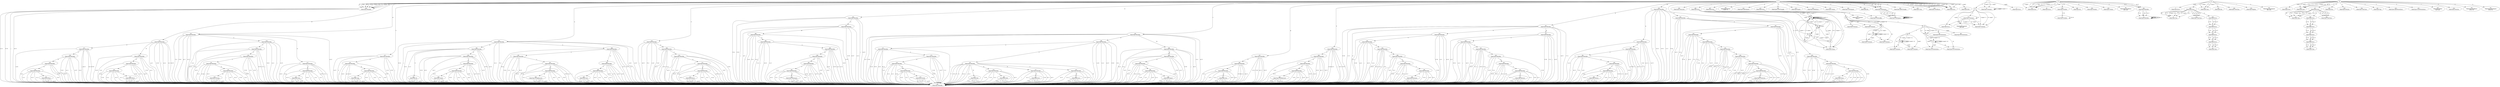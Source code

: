 digraph DFA {
    "404" [label="404\nTokenType.Identifier"]
    "405" [label="405\nTokenType.Semicolon"]
    "406" [label="406\nTokenType.Error"]
    "407" [label="407\nTokenType.Error"]
    "10" [label="10\nTokenType.Error"]
    "408" [label="408\nTokenType.ReStart\nGOTO 79"]
    "410" [label="410\nTokenType.OpenSquare"]
    "15" [label="15\nTokenType.Comment"]
    "412" [label="412\nTokenType.Error"]
    "409" [label="409\nTokenType.CloseTriangle"]
    "413" [label="413\nTokenType.Equals"]
    "17" [label="17\nTokenType.Error"]
    "414" [label="414\nTokenType.OpenBrace"]
    "411" [label="411\nTokenType.Comma"]
    "415" [label="415\nTokenType.Identifier"]
    "416" [label="416\nTokenType.Identifier"]
    "417" [label="417\nTokenType.Identifier"]
    "419" [label="419\nTokenType.CloseSquare"]
    "420" [label="420\nTokenType.Dot"]
    "24" [label="24\nTokenType.Identifier"]
    "421" [label="421\nTokenType.Identifier"]
    "418" [label="418\nTokenType.Identifier"]
    "422" [label="422\nTokenType.Whitespace"]
    "423" [label="423\nTokenType.OpenTriangle"]
    "424" [label="424\nTokenType.Identifier"]
    "425" [label="425\nTokenType.Colon"]
    "426" [label="426\nTokenType.Identifier"]
    "427" [label="427\nTokenType.Identifier"]
    "429" [label="429\nTokenType.CloseBrace"]
    "430" [label="430\nTokenType.Identifier"]
    "34" [label="34\nTokenType.Number"]
    "431" [label="431\nTokenType.Identifier"]
    "428" [label="428\nTokenType.Identifier"]
    "433" [label="433\nTokenType.Identifier"]
    "397" [label="397\nTokenType.Identifier"]
    "494" [label="494\nTokenType.Namespace"]
    "444" [label="444\nTokenType.Identifier"]
    "436" [label="436\nTokenType.Identifier"]
    "40" [label="40\nTokenType.Error"]
    "437" [label="437\nTokenType.Identifier"]
    "434" [label="434\nTokenType.Identifier"]
    "438" [label="438\nTokenType.Identifier"]
    "439" [label="439\nTokenType.Automata"]
    "432" [label="432\nTokenType.Identifier"]
    "38" [label="38\nTokenType.Error"]
    "435" [label="435\nTokenType.Identifier"]
    "440" [label="440\nTokenType.Identifier"]
    "441" [label="441\nTokenType.Identifier"]
    "442" [label="442\nTokenType.Identifier"]
    "443" [label="443\nTokenType.Identifier"]
    "445" [label="445\nTokenType.Abstract"]
    "446" [label="446\nTokenType.Identifier"]
    "447" [label="447\nTokenType.Identifier"]
    "448" [label="448\nTokenType.Identifier"]
    "451" [label="451\nTokenType.Identifier"]
    "55" [label="55\nTokenType.Char"]
    "452" [label="452\nTokenType.Identifier"]
    "449" [label="449\nTokenType.FloatKeyword"]
    "453" [label="453\nTokenType.Identifier"]
    "454" [label="454\nTokenType.Identifier"]
    "455" [label="455\nTokenType.Identifier"]
    "456" [label="456\nTokenType.Identifier"]
    "457" [label="457\nTokenType.Identifier"]
    "458" [label="458\nTokenType.Identifier"]
    "459" [label="459\nTokenType.Production"]
    "450" [label="450\nTokenType.Identifier"]
    "460" [label="460\nTokenType.Identifier"]
    "461" [label="461\nTokenType.Identifier"]
    "462" [label="462\nTokenType.Identifier"]
    "463" [label="463\nTokenType.Identifier"]
    "464" [label="464\nTokenType.Pattern"]
    "496" [label="496\nTokenType.Identifier"]
    "465" [label="465\nTokenType.Identifier"]
    "467" [label="467\nTokenType.Goto"]
    "72" [label="72\nTokenType.Char"]
    "469" [label="469\nTokenType.Identifier"]
    "466" [label="466\nTokenType.Identifier"]
    "472" [label="472\nTokenType.Identifier"]
    "473" [label="473\nTokenType.Identifier"]
    "77" [label="77\nTokenType.Error"]
    "474" [label="474\nTokenType.Identifier"]
    "471" [label="471\nTokenType.Identifier"]
    "475" [label="475\nTokenType.Include"]
    "470" [label="470\nTokenType.Identifier"]
    "478" [label="478\nTokenType.Int8"]
    "479" [label="479\nTokenType.Identifier"]
    "480" [label="480\nTokenType.Int64"]
    "477" [label="477\nTokenType.Identifier"]
    "481" [label="481\nTokenType.Int32"]
    "476" [label="476\nTokenType.Identifier"]
    "482" [label="482\nTokenType.Int16"]
    "468" [label="468\nTokenType.Identifier"]
    "483" [label="483\nTokenType.Identifier"]
    "484" [label="484\nTokenType.Identifier"]
    "485" [label="485\nTokenType.Identifier"]
    "486" [label="486\nTokenType.Import"]
    "487" [label="487\nTokenType.Identifier"]
    "488" [label="488\nTokenType.Identifier"]
    "489" [label="489\nTokenType.Identifier"]
    "490" [label="490\nTokenType.Identifier"]
    "491" [label="491\nTokenType.Identifier"]
    "492" [label="492\nTokenType.Identifier"]
    "493" [label="493\nTokenType.Identifier"]
    "497" [label="497\nTokenType.Identifier"]
    "104" [label="104\nTokenType.Char"]
    "501" [label="501\nTokenType.Identifier"]
    "498" [label="498\nTokenType.Identifier"]
    "305" [label="305\nTokenType.ProducedBy"]
    "502" [label="502\nTokenType.Identifier"]
    "499" [label="499\nTokenType.Identifier"]
    "503" [label="503\nTokenType.StringKeyword"]
    "495" [label="495\nTokenType.Identifier"]
    "504" [label="504\nTokenType.Set"]
    "505" [label="505\nTokenType.Identifier"]
    "506" [label="506\nTokenType.Identifier"]
    "507" [label="507\nTokenType.Identifier"]
    "508" [label="508\nTokenType.Sealed"]
    "510" [label="510\nTokenType.Identifier"]
    "511" [label="511\nTokenType.Identifier"]
    "512" [label="512\nTokenType.Identifier"]
    "513" [label="513\nTokenType.Return"]
    "518" [label="518\nTokenType.Identifier"]
    "121" [label="121\nTokenType.Char"]
    "515" [label="515\nTokenType.Identifier"]
    "509" [label="509\nTokenType.Identifier"]
    "322" [label="322\nTokenType.Comment\nGOTO 1"]
    "519" [label="519\nTokenType.Identifier"]
    "516" [label="516\nTokenType.Type"]
    "523" [label="523\nTokenType.WString"]
    "126" [label="126\nTokenType.Error"]
    "520" [label="520\nTokenType.Identifier"]
    "521" [label="521\nTokenType.Identifier"]
    "522" [label="522\nTokenType.Identifier"]
    "514" [label="514\nTokenType.Identifier"]
    "517" [label="517\nTokenType.Identifier"]
    "130" [label="130\nTokenType.Whitespace"]
    "527" [label="527\nTokenType.Identifier"]
    "524" [label="524\nTokenType.Identifier"]
    "331" [label="331\nTokenType.Comment"]
    "528" [label="528\nTokenType.Identifier"]
    "525" [label="525\nTokenType.Word"]
    "529" [label="529\nTokenType.Identifier"]
    "530" [label="530\nTokenType.Identifier"]
    "531" [label="531\nTokenType.DFloat"]
    "329" [label="329\nTokenType.Comment"]
    "526" [label="526\nTokenType.Identifier"]
    "532" [label="532\nTokenType.Identifier"]
    "533" [label="533\nTokenType.Identifier"]
    "535" [label="535\nTokenType.Char"]
    "340" [label="340\nTokenType.Comment"]
    "537" [label="537\nTokenType.Error"]
    "534" [label="534\nTokenType.DWord"]
    "538" [label="538\nTokenType.Plus"]
    "342" [label="342\nTokenType.Comment"]
    "539" [label="539\nTokenType.Asterisk"]
    "536" [label="536\nTokenType.CharClass"]
    "541" [label="541\nTokenType.Pipe"]
    "543" [label="543\nTokenType.OpenParenthesis"]
    "545" [label="545\nTokenType.CloseParenthesis"]
    "549" [label="549\nTokenType.Error"]
    "352" [label="352\nTokenType.Comment"]
    "546" [label="546\nTokenType.ReEnd\nRETURN"]
    "547" [label="547\nTokenType.Char"]
    "551" [label="551\nTokenType.Hat"]
    "354" [label="354\nTokenType.Comment"]
    "548" [label="548\nTokenType.CharClass"]
    "550" [label="550\nTokenType.Hyphen"]
    "552" [label="552\nTokenType.CloseSquare\nRETURN"]
    "553" [label="553\nTokenType.CharClass"]
    "554" [label="554\nTokenType.Error"]
    "558" [label="558\nTokenType.Number"]
    "361" [label="361\nTokenType.Documentation"]
    "555" [label="555\nTokenType.Error"]
    "556" [label="556\nTokenType.Error"]
    "560" [label="560\nTokenType.Dot"]
    "363" [label="363\nTokenType.Documentation"]
    "557" [label="557\nTokenType.Error"]
    "572" [label="572\nTokenType.Comment"]
    "375" [label="375\nTokenType.Documentation"]
    "563" [label="563\nTokenType.Number"]
    "574" [label="574\nTokenType.Identifier"]
    "377" [label="377\nTokenType.String"]
    "565" [label="565\nTokenType.Error"]
    "399" [label="399\nTokenType.Error"]
    "2" [label="2\nTokenType.Comment\nRETURN"]
    "566" [label="566\nTokenType.Error"]
    "373" [label="373\nTokenType.Documentation"]
    "567" [label="567\nTokenType.Error"]
    "568" [label="568\nTokenType.Error"]
    "559" [label="559\nTokenType.Comma"]
    "561" [label="561\nTokenType.CloseBrace\nRETURN"]
    "403" [label="403\nTokenType.Identifier"]
    "6" [label="6\nTokenType.Comment"]
    "564" [label="564\nTokenType.CharClass"]
    "544" [label="544\nTokenType.Question"]
    "500" [label="500\nTokenType.Start"]
    "540" [label="540\nTokenType.OpenBrace\nGOTO 19"]
    "575" [label="575\nTokenType.Enum"]
    "573" [label="573\nTokenType.Identifier"]
    "562" [label="562\nTokenType.Identifier"]
    "542" [label="542\nTokenType.OpenSquare\nGOTO 42"]
    "401" [label="401\nTokenType.EOD"]
    "0"->"401" [label="<eod>"]
    "0"->"399" [label="'|'"]
    "0"->"399" [label="'`'"]
    "0"->"399" [label="'^'"]
    "0"->"399" [label="'\\'"]
    "0"->"399" [label="'!'"]
    "0"->"399" [label="'0'-'9'"]
    "0"->"403" [label="'e'"]
    "0"->"399" [label="'<start>'-'\\b'"]
    "0"->"399" [label="'~'-'<end>'"]
    "0"->"404" [label="'_'"]
    "0"->"404" [label="'x'-'z'"]
    "0"->"404" [label="'q'"]
    "0"->"404" [label="'o'"]
    "0"->"405" [label="';'"]
    "0"->"404" [label="'j'-'m'"]
    "0"->"404" [label="'b'-'c'"]
    "0"->"406" [label="'\"'"]
    "0"->"404" [label="'u'-'v'"]
    "0"->"407" [label="'/'"]
    "0"->"408" [label="'''"]
    "0"->"409" [label="'>'"]
    "0"->"410" [label="'['"]
    "0"->"411" [label="','"]
    "0"->"412" [label="'-'"]
    "0"->"413" [label="'='"]
    "0"->"414" [label="'{'"]
    "0"->"415" [label="'d'"]
    "0"->"416" [label="'w'"]
    "0"->"417" [label="'t'"]
    "0"->"418" [label="'r'"]
    "0"->"399" [label="'\\x14'-'\\x31'"]
    "0"->"419" [label="']'"]
    "0"->"420" [label="'.'"]
    "0"->"421" [label="'s'"]
    "0"->"422" [label="'\\f'"]
    "0"->"399" [label="'#'-'&'"]
    "0"->"423" [label="'<'"]
    "0"->"424" [label="'n'"]
    "0"->"422" [label="'\\r'"]
    "0"->"425" [label="':'"]
    "0"->"422" [label="'\\v'"]
    "0"->"426" [label="'i'"]
    "0"->"422" [label="'\\t'"]
    "0"->"427" [label="'g'"]
    "0"->"399" [label="'('-'+'"]
    "0"->"399" [label="'?'-'@'"]
    "0"->"428" [label="'p'"]
    "0"->"404" [label="'A'-'Z'"]
    "0"->"422" [label="' '"]
    "0"->"429" [label="'}'"]
    "0"->"430" [label="'f'"]
    "0"->"404" [label="'h'"]
    "0"->"422" [label="'\\n'"]
    "0"->"431" [label="'a'"]
    "1"->"15" [label="'<start>'-')'"]
    "1"->"17" [label="<eod>"]
    "1"->"15" [label="'+'-'<end>'"]
    "1"->"571" [label="'*'"]
    "15"->"15" [label="'+'-'<end>'"]
    "15"->"15" [label="'<start>'-')'"]
    "19"->"40" [label="'~'-'<end>'"]
    "19"->"40" [label="'`'"]
    "19"->"40" [label="'['-'^'"]
    "19"->"40" [label="':'-'@'"]
    "19"->"558" [label="'1'-'9'"]
    "19"->"40" [label="'/'"]
    "19"->"40" [label="'-'"]
    "19"->"38" [label="<eod>"]
    "19"->"559" [label="','"]
    "19"->"560" [label="'.'"]
    "19"->"561" [label="'}'"]
    "19"->"40" [label="'<start>'-'+'"]
    "19"->"562" [label="'a'-'z'"]
    "19"->"562" [label="'_'"]
    "19"->"40" [label="'{'-'|'"]
    "19"->"562" [label="'A'-'Z'"]
    "19"->"563" [label="'0'"]
    "24"->"24" [label="'0'-'9'"]
    "24"->"24" [label="'_'"]
    "24"->"24" [label="'A'-'Z'"]
    "24"->"24" [label="'a'-'z'"]
    "34"->"34" [label="'0'-'9'"]
    "42"->"547" [label="'_'-'<end>'"]
    "42"->"547" [label="'/'-'['"]
    "42"->"547" [label="'<start>'-','"]
    "42"->"548" [label="'.'"]
    "42"->"549" [label="'\\'"]
    "42"->"77" [label="<eod>"]
    "42"->"550" [label="'-'"]
    "42"->"551" [label="'^'"]
    "42"->"552" [label="']'"]
    "79"->"126" [label="<eod>"]
    "79"->"535" [label="'}'-'<end>'"]
    "79"->"535" [label="']'-'z'"]
    "79"->"535" [label="','-'-'"]
    "79"->"536" [label="'.'"]
    "79"->"537" [label="'\\'"]
    "79"->"535" [label="'/'-'>'"]
    "79"->"538" [label="'+'"]
    "79"->"535" [label="'<start>'-'&'"]
    "79"->"539" [label="'*'"]
    "79"->"535" [label="'@'-'Z'"]
    "79"->"540" [label="'{'"]
    "79"->"541" [label="'|'"]
    "79"->"542" [label="'['"]
    "79"->"543" [label="'('"]
    "79"->"544" [label="'?'"]
    "79"->"545" [label="')'"]
    "79"->"546" [label="'''"]
    "130"->"130" [label="'\\f'"]
    "130"->"130" [label="'\\v'"]
    "130"->"130" [label="'\\r'"]
    "130"->"130" [label="' '"]
    "130"->"130" [label="'\\n'"]
    "130"->"130" [label="'\\t'"]
    "335"->"340" [label="'\\n'"]
    "335"->"338" [label="'\\v'-'<end>'"]
    "335"->"342" [label="<eod>"]
    "335"->"338" [label="'<start>'-'\\t'"]
    "338"->"340" [label="'\\n'"]
    "338"->"338" [label="'\\v'-'<end>'"]
    "338"->"342" [label="<eod>"]
    "338"->"338" [label="'<start>'-'\\t'"]
    "346"->"352" [label="'\\n'"]
    "346"->"350" [label="'\\v'-'<end>'"]
    "346"->"354" [label="<eod>"]
    "346"->"350" [label="'<start>'-'\\t'"]
    "350"->"352" [label="'\\n'"]
    "350"->"350" [label="'\\v'-'<end>'"]
    "350"->"354" [label="<eod>"]
    "350"->"350" [label="'<start>'-'\\t'"]
    "367"->"373" [label="'\\n'"]
    "367"->"371" [label="'\\v'-'<end>'"]
    "367"->"375" [label="<eod>"]
    "367"->"371" [label="'<start>'-'\\t'"]
    "371"->"373" [label="'\\n'"]
    "371"->"371" [label="'\\v'-'<end>'"]
    "371"->"375" [label="<eod>"]
    "371"->"371" [label="'<start>'-'\\t'"]
    "386"->"386" [label="']'-'<end>'"]
    "386"->"386" [label="'#'-'['"]
    "386"->"377" [label="'\"'"]
    "386"->"388" [label="<eod>"]
    "386"->"389" [label="'\\'"]
    "386"->"386" [label="'<start>'-'!'"]
    "388"->"386" [label="']'-'<end>'"]
    "388"->"386" [label="'#'-'['"]
    "388"->"377" [label="'\"'"]
    "388"->"388" [label="<eod>"]
    "388"->"389" [label="'\\'"]
    "388"->"386" [label="'<start>'-'!'"]
    "389"->"391" [label="'<start>'-'<end>'"]
    "389"->"393" [label="<eod>"]
    "391"->"386" [label="']'-'<end>'"]
    "391"->"386" [label="'#'-'['"]
    "391"->"377" [label="'\"'"]
    "391"->"388" [label="<eod>"]
    "391"->"389" [label="'\\'"]
    "391"->"386" [label="'<start>'-'!'"]
    "393"->"386" [label="']'-'<end>'"]
    "393"->"386" [label="'#'-'['"]
    "393"->"377" [label="'\"'"]
    "393"->"388" [label="<eod>"]
    "393"->"389" [label="'\\'"]
    "393"->"386" [label="'<start>'-'!'"]
    "397"->"397" [label="'0'-'9'"]
    "397"->"397" [label="'_'"]
    "397"->"397" [label="'A'-'Z'"]
    "397"->"397" [label="'a'-'z'"]
    "403"->"397" [label="'0'-'9'"]
    "403"->"397" [label="'o'-'z'"]
    "403"->"397" [label="'a'-'m'"]
    "403"->"397" [label="'_'"]
    "403"->"397" [label="'A'-'Z'"]
    "403"->"573" [label="'n'"]
    "404"->"397" [label="'0'-'9'"]
    "404"->"397" [label="'_'"]
    "404"->"397" [label="'A'-'Z'"]
    "404"->"397" [label="'a'-'z'"]
    "406"->"386" [label="']'-'<end>'"]
    "406"->"386" [label="'#'-'['"]
    "406"->"377" [label="'\"'"]
    "406"->"388" [label="<eod>"]
    "406"->"389" [label="'\\'"]
    "406"->"386" [label="'<start>'-'!'"]
    "407"->"322" [label="'*'"]
    "407"->"569" [label="'/'"]
    "412"->"305" [label="'>'"]
    "415"->"397" [label="'_'"]
    "415"->"397" [label="'a'-'e'"]
    "415"->"397" [label="'x'-'z'"]
    "415"->"397" [label="'A'-'Z'"]
    "415"->"397" [label="'g'-'v'"]
    "415"->"526" [label="'w'"]
    "415"->"397" [label="'0'-'9'"]
    "415"->"527" [label="'f'"]
    "416"->"397" [label="'_'"]
    "416"->"397" [label="'A'-'Z'"]
    "416"->"397" [label="'t'-'z'"]
    "416"->"397" [label="'0'-'9'"]
    "416"->"397" [label="'p'-'r'"]
    "416"->"397" [label="'a'-'n'"]
    "416"->"517" [label="'o'"]
    "416"->"518" [label="'s'"]
    "417"->"397" [label="'0'-'9'"]
    "417"->"397" [label="'_'"]
    "417"->"397" [label="'A'-'Z'"]
    "417"->"397" [label="'z'"]
    "417"->"397" [label="'a'-'x'"]
    "417"->"514" [label="'y'"]
    "418"->"397" [label="'0'-'9'"]
    "418"->"397" [label="'_'"]
    "418"->"397" [label="'A'-'Z'"]
    "418"->"509" [label="'e'"]
    "418"->"397" [label="'f'-'z'"]
    "418"->"397" [label="'a'-'d'"]
    "421"->"397" [label="'0'-'9'"]
    "421"->"397" [label="'_'"]
    "421"->"397" [label="'u'-'z'"]
    "421"->"397" [label="'f'-'s'"]
    "421"->"397" [label="'a'-'d'"]
    "421"->"495" [label="'e'"]
    "421"->"397" [label="'A'-'Z'"]
    "421"->"496" [label="'t'"]
    "422"->"130" [label="'\\f'"]
    "422"->"130" [label="'\\v'"]
    "422"->"130" [label="'\\r'"]
    "422"->"130" [label="' '"]
    "422"->"130" [label="'\\n'"]
    "422"->"130" [label="'\\t'"]
    "424"->"397" [label="'0'-'9'"]
    "424"->"397" [label="'_'"]
    "424"->"397" [label="'A'-'Z'"]
    "424"->"397" [label="'b'-'z'"]
    "424"->"487" [label="'a'"]
    "426"->"397" [label="'0'-'9'"]
    "426"->"397" [label="'_'"]
    "426"->"397" [label="'o'-'z'"]
    "426"->"468" [label="'m'"]
    "426"->"397" [label="'A'-'Z'"]
    "426"->"397" [label="'a'-'l'"]
    "426"->"469" [label="'n'"]
    "427"->"397" [label="'0'-'9'"]
    "427"->"397" [label="'p'-'z'"]
    "427"->"397" [label="'_'"]
    "427"->"397" [label="'A'-'Z'"]
    "427"->"397" [label="'a'-'n'"]
    "427"->"465" [label="'o'"]
    "428"->"397" [label="'_'"]
    "428"->"397" [label="'A'-'Z'"]
    "428"->"397" [label="'0'-'9'"]
    "428"->"397" [label="'s'-'z'"]
    "428"->"397" [label="'b'-'q'"]
    "428"->"450" [label="'a'"]
    "428"->"451" [label="'r'"]
    "430"->"397" [label="'_'"]
    "430"->"397" [label="'A'-'Z'"]
    "430"->"397" [label="'0'-'9'"]
    "430"->"397" [label="'a'-'k'"]
    "430"->"397" [label="'m'-'z'"]
    "430"->"446" [label="'l'"]
    "431"->"397" [label="'A'-'Z'"]
    "431"->"432" [label="'b'"]
    "431"->"397" [label="'v'-'z'"]
    "431"->"397" [label="'0'-'9'"]
    "431"->"397" [label="'c'-'t'"]
    "431"->"397" [label="'a'"]
    "431"->"397" [label="'_'"]
    "431"->"433" [label="'u'"]
    "432"->"397" [label="'0'-'9'"]
    "432"->"397" [label="'t'-'z'"]
    "432"->"397" [label="'_'"]
    "432"->"397" [label="'A'-'Z'"]
    "432"->"440" [label="'s'"]
    "432"->"397" [label="'a'-'r'"]
    "433"->"397" [label="'0'-'9'"]
    "433"->"397" [label="'a'-'s'"]
    "433"->"397" [label="'_'"]
    "433"->"434" [label="'t'"]
    "433"->"397" [label="'A'-'Z'"]
    "433"->"397" [label="'u'-'z'"]
    "434"->"397" [label="'0'-'9'"]
    "434"->"397" [label="'p'-'z'"]
    "434"->"397" [label="'_'"]
    "434"->"397" [label="'A'-'Z'"]
    "434"->"397" [label="'a'-'n'"]
    "434"->"435" [label="'o'"]
    "435"->"397" [label="'0'-'9'"]
    "435"->"397" [label="'A'-'Z'"]
    "435"->"397" [label="'n'-'z'"]
    "435"->"436" [label="'m'"]
    "435"->"397" [label="'_'"]
    "435"->"397" [label="'a'-'l'"]
    "436"->"397" [label="'0'-'9'"]
    "436"->"397" [label="'_'"]
    "436"->"397" [label="'A'-'Z'"]
    "436"->"397" [label="'b'-'z'"]
    "436"->"437" [label="'a'"]
    "437"->"397" [label="'0'-'9'"]
    "437"->"397" [label="'a'-'s'"]
    "437"->"397" [label="'_'"]
    "437"->"438" [label="'t'"]
    "437"->"397" [label="'A'-'Z'"]
    "437"->"397" [label="'u'-'z'"]
    "438"->"397" [label="'0'-'9'"]
    "438"->"397" [label="'_'"]
    "438"->"397" [label="'A'-'Z'"]
    "438"->"397" [label="'b'-'z'"]
    "438"->"439" [label="'a'"]
    "439"->"397" [label="'0'-'9'"]
    "439"->"397" [label="'_'"]
    "439"->"397" [label="'A'-'Z'"]
    "439"->"397" [label="'a'-'z'"]
    "440"->"397" [label="'0'-'9'"]
    "440"->"397" [label="'a'-'s'"]
    "440"->"397" [label="'_'"]
    "440"->"441" [label="'t'"]
    "440"->"397" [label="'A'-'Z'"]
    "440"->"397" [label="'u'-'z'"]
    "441"->"397" [label="'0'-'9'"]
    "441"->"397" [label="'s'-'z'"]
    "441"->"442" [label="'r'"]
    "441"->"397" [label="'_'"]
    "441"->"397" [label="'A'-'Z'"]
    "441"->"397" [label="'a'-'q'"]
    "442"->"397" [label="'0'-'9'"]
    "442"->"397" [label="'_'"]
    "442"->"397" [label="'A'-'Z'"]
    "442"->"397" [label="'b'-'z'"]
    "442"->"443" [label="'a'"]
    "443"->"397" [label="'0'-'9'"]
    "443"->"397" [label="'d'-'z'"]
    "443"->"444" [label="'c'"]
    "443"->"397" [label="'_'"]
    "443"->"397" [label="'A'-'Z'"]
    "443"->"397" [label="'a'-'b'"]
    "444"->"397" [label="'0'-'9'"]
    "444"->"397" [label="'a'-'s'"]
    "444"->"397" [label="'_'"]
    "444"->"445" [label="'t'"]
    "444"->"397" [label="'A'-'Z'"]
    "444"->"397" [label="'u'-'z'"]
    "445"->"397" [label="'0'-'9'"]
    "445"->"397" [label="'_'"]
    "445"->"397" [label="'A'-'Z'"]
    "445"->"397" [label="'a'-'z'"]
    "446"->"397" [label="'0'-'9'"]
    "446"->"397" [label="'p'-'z'"]
    "446"->"397" [label="'_'"]
    "446"->"397" [label="'A'-'Z'"]
    "446"->"447" [label="'o'"]
    "446"->"397" [label="'a'-'n'"]
    "447"->"397" [label="'0'-'9'"]
    "447"->"397" [label="'_'"]
    "447"->"397" [label="'A'-'Z'"]
    "447"->"397" [label="'b'-'z'"]
    "447"->"448" [label="'a'"]
    "448"->"397" [label="'0'-'9'"]
    "448"->"397" [label="'a'-'s'"]
    "448"->"397" [label="'_'"]
    "448"->"449" [label="'t'"]
    "448"->"397" [label="'A'-'Z'"]
    "448"->"397" [label="'u'-'z'"]
    "449"->"397" [label="'0'-'9'"]
    "449"->"397" [label="'_'"]
    "449"->"397" [label="'A'-'Z'"]
    "449"->"397" [label="'a'-'z'"]
    "450"->"397" [label="'0'-'9'"]
    "450"->"397" [label="'a'-'s'"]
    "450"->"397" [label="'_'"]
    "450"->"460" [label="'t'"]
    "450"->"397" [label="'A'-'Z'"]
    "450"->"397" [label="'u'-'z'"]
    "451"->"397" [label="'0'-'9'"]
    "451"->"397" [label="'p'-'z'"]
    "451"->"397" [label="'_'"]
    "451"->"397" [label="'A'-'Z'"]
    "451"->"452" [label="'o'"]
    "451"->"397" [label="'a'-'n'"]
    "452"->"397" [label="'0'-'9'"]
    "452"->"397" [label="'_'"]
    "452"->"397" [label="'e'-'z'"]
    "452"->"397" [label="'a'-'c'"]
    "452"->"397" [label="'A'-'Z'"]
    "452"->"453" [label="'d'"]
    "453"->"397" [label="'0'-'9'"]
    "453"->"454" [label="'u'"]
    "453"->"397" [label="'_'"]
    "453"->"397" [label="'A'-'Z'"]
    "453"->"397" [label="'v'-'z'"]
    "453"->"397" [label="'a'-'t'"]
    "454"->"397" [label="'0'-'9'"]
    "454"->"397" [label="'d'-'z'"]
    "454"->"397" [label="'_'"]
    "454"->"397" [label="'A'-'Z'"]
    "454"->"397" [label="'a'-'b'"]
    "454"->"455" [label="'c'"]
    "455"->"397" [label="'0'-'9'"]
    "455"->"397" [label="'a'-'s'"]
    "455"->"397" [label="'_'"]
    "455"->"456" [label="'t'"]
    "455"->"397" [label="'A'-'Z'"]
    "455"->"397" [label="'u'-'z'"]
    "456"->"397" [label="'0'-'9'"]
    "456"->"397" [label="'j'-'z'"]
    "456"->"397" [label="'a'-'h'"]
    "456"->"397" [label="'_'"]
    "456"->"397" [label="'A'-'Z'"]
    "456"->"457" [label="'i'"]
    "457"->"397" [label="'0'-'9'"]
    "457"->"397" [label="'p'-'z'"]
    "457"->"397" [label="'_'"]
    "457"->"397" [label="'A'-'Z'"]
    "457"->"458" [label="'o'"]
    "457"->"397" [label="'a'-'n'"]
    "458"->"397" [label="'0'-'9'"]
    "458"->"397" [label="'o'-'z'"]
    "458"->"397" [label="'a'-'m'"]
    "458"->"397" [label="'_'"]
    "458"->"397" [label="'A'-'Z'"]
    "458"->"459" [label="'n'"]
    "459"->"397" [label="'0'-'9'"]
    "459"->"397" [label="'_'"]
    "459"->"397" [label="'A'-'Z'"]
    "459"->"397" [label="'a'-'z'"]
    "460"->"397" [label="'0'-'9'"]
    "460"->"397" [label="'a'-'s'"]
    "460"->"397" [label="'_'"]
    "460"->"461" [label="'t'"]
    "460"->"397" [label="'A'-'Z'"]
    "460"->"397" [label="'u'-'z'"]
    "461"->"397" [label="'0'-'9'"]
    "461"->"397" [label="'_'"]
    "461"->"397" [label="'A'-'Z'"]
    "461"->"397" [label="'f'-'z'"]
    "461"->"462" [label="'e'"]
    "461"->"397" [label="'a'-'d'"]
    "462"->"397" [label="'0'-'9'"]
    "462"->"397" [label="'s'-'z'"]
    "462"->"397" [label="'_'"]
    "462"->"397" [label="'A'-'Z'"]
    "462"->"397" [label="'a'-'q'"]
    "462"->"463" [label="'r'"]
    "463"->"397" [label="'0'-'9'"]
    "463"->"397" [label="'o'-'z'"]
    "463"->"397" [label="'_'"]
    "463"->"397" [label="'A'-'Z'"]
    "463"->"464" [label="'n'"]
    "463"->"397" [label="'a'-'m'"]
    "464"->"397" [label="'0'-'9'"]
    "464"->"397" [label="'_'"]
    "464"->"397" [label="'A'-'Z'"]
    "464"->"397" [label="'a'-'z'"]
    "465"->"397" [label="'0'-'9'"]
    "465"->"397" [label="'a'-'s'"]
    "465"->"397" [label="'_'"]
    "465"->"466" [label="'t'"]
    "465"->"397" [label="'A'-'Z'"]
    "465"->"397" [label="'u'-'z'"]
    "466"->"397" [label="'0'-'9'"]
    "466"->"397" [label="'p'-'z'"]
    "466"->"397" [label="'_'"]
    "466"->"397" [label="'A'-'Z'"]
    "466"->"397" [label="'a'-'n'"]
    "466"->"467" [label="'o'"]
    "467"->"397" [label="'0'-'9'"]
    "467"->"397" [label="'_'"]
    "467"->"397" [label="'A'-'Z'"]
    "467"->"397" [label="'a'-'z'"]
    "468"->"397" [label="'0'-'9'"]
    "468"->"397" [label="'_'"]
    "468"->"397" [label="'A'-'Z'"]
    "468"->"397" [label="'q'-'z'"]
    "468"->"483" [label="'p'"]
    "468"->"397" [label="'a'-'o'"]
    "469"->"397" [label="'_'"]
    "469"->"397" [label="'a'-'b'"]
    "469"->"397" [label="'u'-'z'"]
    "469"->"397" [label="'A'-'Z'"]
    "469"->"470" [label="'t'"]
    "469"->"471" [label="'c'"]
    "469"->"397" [label="'0'-'9'"]
    "469"->"397" [label="'d'-'s'"]
    "470"->"397" [label="'9'"]
    "470"->"397" [label="'7'"]
    "470"->"397" [label="'4'-'5'"]
    "470"->"397" [label="'0'"]
    "470"->"397" [label="'2'"]
    "470"->"397" [label="'A'-'Z'"]
    "470"->"397" [label="'_'"]
    "470"->"476" [label="'1'"]
    "470"->"397" [label="'a'-'z'"]
    "470"->"477" [label="'3'"]
    "470"->"478" [label="'8'"]
    "470"->"479" [label="'6'"]
    "471"->"397" [label="'_'"]
    "471"->"397" [label="'A'-'Z'"]
    "471"->"397" [label="'0'-'9'"]
    "471"->"397" [label="'a'-'k'"]
    "471"->"397" [label="'m'-'z'"]
    "471"->"472" [label="'l'"]
    "472"->"397" [label="'0'-'9'"]
    "472"->"473" [label="'u'"]
    "472"->"397" [label="'_'"]
    "472"->"397" [label="'A'-'Z'"]
    "472"->"397" [label="'v'-'z'"]
    "472"->"397" [label="'a'-'t'"]
    "473"->"397" [label="'0'-'9'"]
    "473"->"397" [label="'_'"]
    "473"->"397" [label="'e'-'z'"]
    "473"->"397" [label="'a'-'c'"]
    "473"->"397" [label="'A'-'Z'"]
    "473"->"474" [label="'d'"]
    "474"->"397" [label="'0'-'9'"]
    "474"->"397" [label="'_'"]
    "474"->"397" [label="'A'-'Z'"]
    "474"->"397" [label="'f'-'z'"]
    "474"->"475" [label="'e'"]
    "474"->"397" [label="'a'-'d'"]
    "475"->"397" [label="'0'-'9'"]
    "475"->"397" [label="'_'"]
    "475"->"397" [label="'A'-'Z'"]
    "475"->"397" [label="'a'-'z'"]
    "476"->"482" [label="'6'"]
    "476"->"397" [label="'7'-'9'"]
    "476"->"397" [label="'0'-'5'"]
    "476"->"397" [label="'_'"]
    "476"->"397" [label="'A'-'Z'"]
    "476"->"397" [label="'a'-'z'"]
    "477"->"397" [label="'3'-'9'"]
    "477"->"397" [label="'0'-'1'"]
    "477"->"397" [label="'A'-'Z'"]
    "477"->"481" [label="'2'"]
    "477"->"397" [label="'_'"]
    "477"->"397" [label="'a'-'z'"]
    "478"->"397" [label="'0'-'9'"]
    "478"->"397" [label="'_'"]
    "478"->"397" [label="'A'-'Z'"]
    "478"->"397" [label="'a'-'z'"]
    "479"->"397" [label="'_'"]
    "479"->"397" [label="'A'-'Z'"]
    "479"->"480" [label="'4'"]
    "479"->"397" [label="'5'-'9'"]
    "479"->"397" [label="'0'-'3'"]
    "479"->"397" [label="'a'-'z'"]
    "480"->"397" [label="'0'-'9'"]
    "480"->"397" [label="'_'"]
    "480"->"397" [label="'A'-'Z'"]
    "480"->"397" [label="'a'-'z'"]
    "481"->"397" [label="'0'-'9'"]
    "481"->"397" [label="'_'"]
    "481"->"397" [label="'A'-'Z'"]
    "481"->"397" [label="'a'-'z'"]
    "482"->"397" [label="'0'-'9'"]
    "482"->"397" [label="'_'"]
    "482"->"397" [label="'A'-'Z'"]
    "482"->"397" [label="'a'-'z'"]
    "483"->"397" [label="'0'-'9'"]
    "483"->"397" [label="'p'-'z'"]
    "483"->"397" [label="'_'"]
    "483"->"397" [label="'A'-'Z'"]
    "483"->"397" [label="'a'-'n'"]
    "483"->"484" [label="'o'"]
    "484"->"397" [label="'0'-'9'"]
    "484"->"397" [label="'s'-'z'"]
    "484"->"485" [label="'r'"]
    "484"->"397" [label="'_'"]
    "484"->"397" [label="'A'-'Z'"]
    "484"->"397" [label="'a'-'q'"]
    "485"->"397" [label="'0'-'9'"]
    "485"->"397" [label="'a'-'s'"]
    "485"->"397" [label="'_'"]
    "485"->"486" [label="'t'"]
    "485"->"397" [label="'A'-'Z'"]
    "485"->"397" [label="'u'-'z'"]
    "486"->"397" [label="'0'-'9'"]
    "486"->"397" [label="'_'"]
    "486"->"397" [label="'A'-'Z'"]
    "486"->"397" [label="'a'-'z'"]
    "487"->"397" [label="'0'-'9'"]
    "487"->"397" [label="'A'-'Z'"]
    "487"->"397" [label="'n'-'z'"]
    "487"->"488" [label="'m'"]
    "487"->"397" [label="'_'"]
    "487"->"397" [label="'a'-'l'"]
    "488"->"397" [label="'0'-'9'"]
    "488"->"397" [label="'_'"]
    "488"->"397" [label="'A'-'Z'"]
    "488"->"489" [label="'e'"]
    "488"->"397" [label="'f'-'z'"]
    "488"->"397" [label="'a'-'d'"]
    "489"->"397" [label="'0'-'9'"]
    "489"->"397" [label="'t'-'z'"]
    "489"->"397" [label="'_'"]
    "489"->"397" [label="'A'-'Z'"]
    "489"->"490" [label="'s'"]
    "489"->"397" [label="'a'-'r'"]
    "490"->"397" [label="'0'-'9'"]
    "490"->"397" [label="'_'"]
    "490"->"397" [label="'A'-'Z'"]
    "490"->"491" [label="'p'"]
    "490"->"397" [label="'q'-'z'"]
    "490"->"397" [label="'a'-'o'"]
    "491"->"397" [label="'0'-'9'"]
    "491"->"397" [label="'_'"]
    "491"->"397" [label="'A'-'Z'"]
    "491"->"397" [label="'b'-'z'"]
    "491"->"492" [label="'a'"]
    "492"->"397" [label="'0'-'9'"]
    "492"->"397" [label="'d'-'z'"]
    "492"->"397" [label="'_'"]
    "492"->"397" [label="'A'-'Z'"]
    "492"->"397" [label="'a'-'b'"]
    "492"->"493" [label="'c'"]
    "493"->"397" [label="'0'-'9'"]
    "493"->"397" [label="'_'"]
    "493"->"397" [label="'A'-'Z'"]
    "493"->"397" [label="'f'-'z'"]
    "493"->"494" [label="'e'"]
    "493"->"397" [label="'a'-'d'"]
    "494"->"397" [label="'0'-'9'"]
    "494"->"397" [label="'_'"]
    "494"->"397" [label="'A'-'Z'"]
    "494"->"397" [label="'a'-'z'"]
    "495"->"397" [label="'0'-'9'"]
    "495"->"397" [label="'_'"]
    "495"->"397" [label="'A'-'Z'"]
    "495"->"504" [label="'t'"]
    "495"->"397" [label="'b'-'s'"]
    "495"->"397" [label="'u'-'z'"]
    "495"->"505" [label="'a'"]
    "496"->"397" [label="'_'"]
    "496"->"397" [label="'A'-'Z'"]
    "496"->"397" [label="'0'-'9'"]
    "496"->"397" [label="'s'-'z'"]
    "496"->"497" [label="'r'"]
    "496"->"397" [label="'b'-'q'"]
    "496"->"498" [label="'a'"]
    "497"->"397" [label="'0'-'9'"]
    "497"->"397" [label="'j'-'z'"]
    "497"->"397" [label="'a'-'h'"]
    "497"->"397" [label="'_'"]
    "497"->"397" [label="'A'-'Z'"]
    "497"->"501" [label="'i'"]
    "498"->"397" [label="'0'-'9'"]
    "498"->"397" [label="'s'-'z'"]
    "498"->"397" [label="'_'"]
    "498"->"397" [label="'A'-'Z'"]
    "498"->"397" [label="'a'-'q'"]
    "498"->"499" [label="'r'"]
    "499"->"397" [label="'0'-'9'"]
    "499"->"397" [label="'a'-'s'"]
    "499"->"397" [label="'_'"]
    "499"->"500" [label="'t'"]
    "499"->"397" [label="'A'-'Z'"]
    "499"->"397" [label="'u'-'z'"]
    "500"->"397" [label="'0'-'9'"]
    "500"->"397" [label="'_'"]
    "500"->"397" [label="'A'-'Z'"]
    "500"->"397" [label="'a'-'z'"]
    "501"->"397" [label="'0'-'9'"]
    "501"->"397" [label="'o'-'z'"]
    "501"->"397" [label="'_'"]
    "501"->"397" [label="'A'-'Z'"]
    "501"->"502" [label="'n'"]
    "501"->"397" [label="'a'-'m'"]
    "502"->"397" [label="'_'"]
    "502"->"397" [label="'A'-'Z'"]
    "502"->"397" [label="'a'-'f'"]
    "502"->"397" [label="'0'-'9'"]
    "502"->"397" [label="'h'-'z'"]
    "502"->"503" [label="'g'"]
    "503"->"397" [label="'0'-'9'"]
    "503"->"397" [label="'_'"]
    "503"->"397" [label="'A'-'Z'"]
    "503"->"397" [label="'a'-'z'"]
    "504"->"397" [label="'0'-'9'"]
    "504"->"397" [label="'_'"]
    "504"->"397" [label="'A'-'Z'"]
    "504"->"397" [label="'a'-'z'"]
    "505"->"397" [label="'_'"]
    "505"->"397" [label="'A'-'Z'"]
    "505"->"397" [label="'0'-'9'"]
    "505"->"397" [label="'a'-'k'"]
    "505"->"397" [label="'m'-'z'"]
    "505"->"506" [label="'l'"]
    "506"->"397" [label="'0'-'9'"]
    "506"->"397" [label="'_'"]
    "506"->"397" [label="'A'-'Z'"]
    "506"->"397" [label="'f'-'z'"]
    "506"->"507" [label="'e'"]
    "506"->"397" [label="'a'-'d'"]
    "507"->"397" [label="'0'-'9'"]
    "507"->"397" [label="'_'"]
    "507"->"397" [label="'e'-'z'"]
    "507"->"397" [label="'a'-'c'"]
    "507"->"397" [label="'A'-'Z'"]
    "507"->"508" [label="'d'"]
    "508"->"397" [label="'0'-'9'"]
    "508"->"397" [label="'_'"]
    "508"->"397" [label="'A'-'Z'"]
    "508"->"397" [label="'a'-'z'"]
    "509"->"397" [label="'0'-'9'"]
    "509"->"397" [label="'a'-'s'"]
    "509"->"397" [label="'_'"]
    "509"->"510" [label="'t'"]
    "509"->"397" [label="'A'-'Z'"]
    "509"->"397" [label="'u'-'z'"]
    "510"->"397" [label="'0'-'9'"]
    "510"->"511" [label="'u'"]
    "510"->"397" [label="'_'"]
    "510"->"397" [label="'A'-'Z'"]
    "510"->"397" [label="'v'-'z'"]
    "510"->"397" [label="'a'-'t'"]
    "511"->"397" [label="'0'-'9'"]
    "511"->"397" [label="'s'-'z'"]
    "511"->"512" [label="'r'"]
    "511"->"397" [label="'_'"]
    "511"->"397" [label="'A'-'Z'"]
    "511"->"397" [label="'a'-'q'"]
    "512"->"397" [label="'0'-'9'"]
    "512"->"397" [label="'o'-'z'"]
    "512"->"397" [label="'a'-'m'"]
    "512"->"397" [label="'_'"]
    "512"->"397" [label="'A'-'Z'"]
    "512"->"513" [label="'n'"]
    "513"->"397" [label="'0'-'9'"]
    "513"->"397" [label="'_'"]
    "513"->"397" [label="'A'-'Z'"]
    "513"->"397" [label="'a'-'z'"]
    "514"->"397" [label="'0'-'9'"]
    "514"->"397" [label="'_'"]
    "514"->"397" [label="'A'-'Z'"]
    "514"->"397" [label="'q'-'z'"]
    "514"->"515" [label="'p'"]
    "514"->"397" [label="'a'-'o'"]
    "515"->"397" [label="'0'-'9'"]
    "515"->"397" [label="'_'"]
    "515"->"397" [label="'A'-'Z'"]
    "515"->"516" [label="'e'"]
    "515"->"397" [label="'f'-'z'"]
    "515"->"397" [label="'a'-'d'"]
    "516"->"397" [label="'0'-'9'"]
    "516"->"397" [label="'_'"]
    "516"->"397" [label="'A'-'Z'"]
    "516"->"397" [label="'a'-'z'"]
    "517"->"397" [label="'0'-'9'"]
    "517"->"397" [label="'s'-'z'"]
    "517"->"524" [label="'r'"]
    "517"->"397" [label="'_'"]
    "517"->"397" [label="'A'-'Z'"]
    "517"->"397" [label="'a'-'q'"]
    "518"->"397" [label="'0'-'9'"]
    "518"->"397" [label="'a'-'s'"]
    "518"->"397" [label="'_'"]
    "518"->"519" [label="'t'"]
    "518"->"397" [label="'A'-'Z'"]
    "518"->"397" [label="'u'-'z'"]
    "519"->"397" [label="'0'-'9'"]
    "519"->"397" [label="'s'-'z'"]
    "519"->"397" [label="'_'"]
    "519"->"397" [label="'A'-'Z'"]
    "519"->"397" [label="'a'-'q'"]
    "519"->"520" [label="'r'"]
    "520"->"397" [label="'0'-'9'"]
    "520"->"397" [label="'j'-'z'"]
    "520"->"397" [label="'a'-'h'"]
    "520"->"397" [label="'_'"]
    "520"->"397" [label="'A'-'Z'"]
    "520"->"521" [label="'i'"]
    "521"->"397" [label="'0'-'9'"]
    "521"->"397" [label="'o'-'z'"]
    "521"->"397" [label="'a'-'m'"]
    "521"->"397" [label="'_'"]
    "521"->"397" [label="'A'-'Z'"]
    "521"->"522" [label="'n'"]
    "522"->"397" [label="'_'"]
    "522"->"397" [label="'a'-'f'"]
    "522"->"397" [label="'A'-'Z'"]
    "522"->"397" [label="'0'-'9'"]
    "522"->"397" [label="'h'-'z'"]
    "522"->"523" [label="'g'"]
    "523"->"397" [label="'0'-'9'"]
    "523"->"397" [label="'_'"]
    "523"->"397" [label="'A'-'Z'"]
    "523"->"397" [label="'a'-'z'"]
    "524"->"397" [label="'0'-'9'"]
    "524"->"397" [label="'_'"]
    "524"->"397" [label="'e'-'z'"]
    "524"->"397" [label="'a'-'c'"]
    "524"->"397" [label="'A'-'Z'"]
    "524"->"525" [label="'d'"]
    "525"->"397" [label="'0'-'9'"]
    "525"->"397" [label="'_'"]
    "525"->"397" [label="'A'-'Z'"]
    "525"->"397" [label="'a'-'z'"]
    "526"->"397" [label="'0'-'9'"]
    "526"->"397" [label="'p'-'z'"]
    "526"->"397" [label="'_'"]
    "526"->"397" [label="'A'-'Z'"]
    "526"->"532" [label="'o'"]
    "526"->"397" [label="'a'-'n'"]
    "527"->"397" [label="'_'"]
    "527"->"397" [label="'A'-'Z'"]
    "527"->"397" [label="'m'-'z'"]
    "527"->"528" [label="'l'"]
    "527"->"397" [label="'0'-'9'"]
    "527"->"397" [label="'a'-'k'"]
    "528"->"397" [label="'0'-'9'"]
    "528"->"397" [label="'p'-'z'"]
    "528"->"397" [label="'_'"]
    "528"->"397" [label="'A'-'Z'"]
    "528"->"397" [label="'a'-'n'"]
    "528"->"529" [label="'o'"]
    "529"->"397" [label="'0'-'9'"]
    "529"->"397" [label="'_'"]
    "529"->"397" [label="'A'-'Z'"]
    "529"->"397" [label="'b'-'z'"]
    "529"->"530" [label="'a'"]
    "530"->"397" [label="'0'-'9'"]
    "530"->"397" [label="'a'-'s'"]
    "530"->"397" [label="'_'"]
    "530"->"531" [label="'t'"]
    "530"->"397" [label="'A'-'Z'"]
    "530"->"397" [label="'u'-'z'"]
    "531"->"397" [label="'0'-'9'"]
    "531"->"397" [label="'_'"]
    "531"->"397" [label="'A'-'Z'"]
    "531"->"397" [label="'a'-'z'"]
    "532"->"397" [label="'0'-'9'"]
    "532"->"397" [label="'s'-'z'"]
    "532"->"397" [label="'_'"]
    "532"->"397" [label="'A'-'Z'"]
    "532"->"397" [label="'a'-'q'"]
    "532"->"533" [label="'r'"]
    "533"->"397" [label="'0'-'9'"]
    "533"->"397" [label="'e'-'z'"]
    "533"->"397" [label="'_'"]
    "533"->"397" [label="'A'-'Z'"]
    "533"->"534" [label="'d'"]
    "533"->"397" [label="'a'-'c'"]
    "534"->"397" [label="'0'-'9'"]
    "534"->"397" [label="'_'"]
    "534"->"397" [label="'A'-'Z'"]
    "534"->"397" [label="'a'-'z'"]
    "537"->"121" [label="'B'-'`'"]
    "537"->"121" [label="'t'-'w'"]
    "537"->"121" [label="'<start>'-'@'"]
    "537"->"564" [label="'e'"]
    "537"->"121" [label="'f'-'r'"]
    "537"->"121" [label="'y'-'<end>'"]
    "537"->"565" [label="'x'"]
    "537"->"564" [label="'a'"]
    "537"->"564" [label="'d'"]
    "537"->"564" [label="'A'"]
    "537"->"121" [label="'b'-'c'"]
    "537"->"564" [label="'s'"]
    "549"->"72" [label="'B'-'`'"]
    "549"->"72" [label="'t'-'w'"]
    "549"->"72" [label="'<start>'-'@'"]
    "549"->"553" [label="'e'"]
    "549"->"72" [label="'f'-'r'"]
    "549"->"72" [label="'y'-'<end>'"]
    "549"->"554" [label="'x'"]
    "549"->"553" [label="'a'"]
    "549"->"553" [label="'d'"]
    "549"->"553" [label="'A'"]
    "549"->"72" [label="'b'-'c'"]
    "549"->"553" [label="'s'"]
    "554"->"555" [label="'0'-'9'"]
    "554"->"555" [label="'A'-'F'"]
    "554"->"555" [label="'a'-'f'"]
    "555"->"556" [label="'0'-'9'"]
    "555"->"556" [label="'A'-'F'"]
    "555"->"556" [label="'a'-'f'"]
    "556"->"557" [label="'0'-'9'"]
    "556"->"557" [label="'A'-'F'"]
    "556"->"557" [label="'a'-'f'"]
    "557"->"55" [label="'0'-'9'"]
    "557"->"55" [label="'A'-'F'"]
    "557"->"55" [label="'a'-'f'"]
    "558"->"34" [label="'0'-'9'"]
    "562"->"24" [label="'0'-'9'"]
    "562"->"24" [label="'_'"]
    "562"->"24" [label="'A'-'Z'"]
    "562"->"24" [label="'a'-'z'"]
    "565"->"566" [label="'0'-'9'"]
    "565"->"566" [label="'A'-'F'"]
    "565"->"566" [label="'a'-'f'"]
    "566"->"567" [label="'0'-'9'"]
    "566"->"567" [label="'A'-'F'"]
    "566"->"567" [label="'a'-'f'"]
    "567"->"568" [label="'0'-'9'"]
    "567"->"568" [label="'A'-'F'"]
    "567"->"568" [label="'a'-'f'"]
    "568"->"104" [label="'0'-'9'"]
    "568"->"104" [label="'A'-'F'"]
    "568"->"104" [label="'a'-'f'"]
    "569"->"335" [label="'\\v'-'.'"]
    "569"->"331" [label="<eod>"]
    "569"->"335" [label="'0'-'<end>'"]
    "569"->"329" [label="'\\n'"]
    "569"->"335" [label="'<start>'-'\\t'"]
    "569"->"570" [label="'/'"]
    "570"->"367" [label="'\\v'-'.'"]
    "570"->"363" [label="<eod>"]
    "570"->"346" [label="'/'"]
    "570"->"367" [label="'0'-'<end>'"]
    "570"->"361" [label="'\\n'"]
    "570"->"367" [label="'<start>'-'\\t'"]
    "571"->"10" [label="<eod>"]
    "571"->"6" [label="'<start>'-')'"]
    "571"->"6" [label="'0'-'<end>'"]
    "571"->"6" [label="'+'-'.'"]
    "571"->"2" [label="'/'"]
    "571"->"572" [label="'*'"]
    "572"->"2" [label="'/'"]
    "572"->"6" [label="'<start>'-')'"]
    "572"->"6" [label="'0'-'<end>'"]
    "572"->"6" [label="'+'-'.'"]
    "572"->"10" [label="<eod>"]
    "572"->"572" [label="'*'"]
    "573"->"397" [label="'0'-'9'"]
    "573"->"574" [label="'u'"]
    "573"->"397" [label="'_'"]
    "573"->"397" [label="'A'-'Z'"]
    "573"->"397" [label="'v'-'z'"]
    "573"->"397" [label="'a'-'t'"]
    "574"->"397" [label="'0'-'9'"]
    "574"->"397" [label="'A'-'Z'"]
    "574"->"397" [label="'n'-'z'"]
    "574"->"397" [label="'_'"]
    "574"->"397" [label="'a'-'l'"]
    "574"->"575" [label="'m'"]
    "575"->"397" [label="'0'-'9'"]
    "575"->"397" [label="'_'"]
    "575"->"397" [label="'A'-'Z'"]
    "575"->"397" [label="'a'-'z'"]
}

